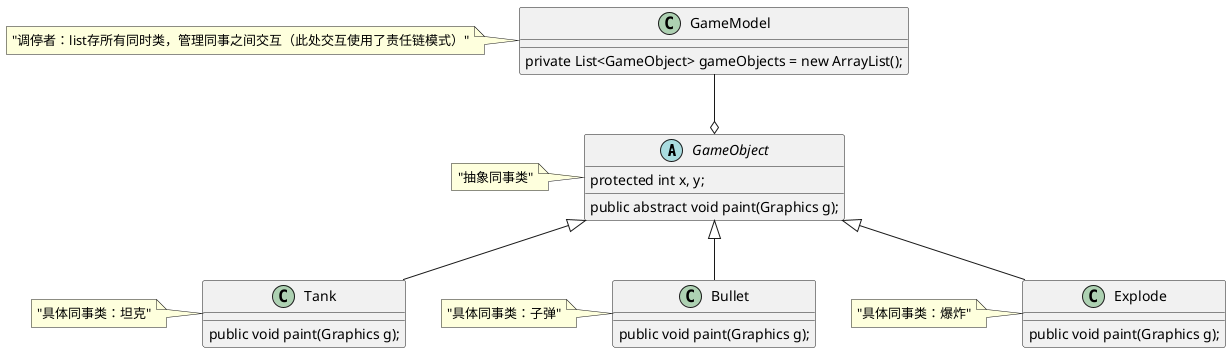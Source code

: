 @startuml

abstract class GameObject{
   protected int x, y;
   public abstract void paint(Graphics g);
}

class Tank{
    public void paint(Graphics g);
}

class Bullet{
    public void paint(Graphics g);
}
class Explode {
    public void paint(Graphics g);
}
class GameModel {
    private List<GameObject> gameObjects = new ArrayList();
}
GameModel --o GameObject
GameObject <|-- Tank
GameObject <|-- Bullet
GameObject <|-- Explode

note left of GameModel : "调停者：list存所有同时类，管理同事之间交互（此处交互使用了责任链模式）"
note left of GameObject : "抽象同事类"
note left of Tank : "具体同事类：坦克"
note left of Bullet : "具体同事类：子弹"
note left of Explode : "具体同事类：爆炸"



@enduml